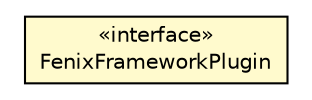 #!/usr/local/bin/dot
#
# Class diagram 
# Generated by UMLGraph version 5.1 (http://www.umlgraph.org/)
#

digraph G {
	edge [fontname="Helvetica",fontsize=10,labelfontname="Helvetica",labelfontsize=10];
	node [fontname="Helvetica",fontsize=10,shape=plaintext];
	nodesep=0.25;
	ranksep=0.5;
	// pt.ist.fenixframework.FenixFrameworkPlugin
	c20484 [label=<<table title="pt.ist.fenixframework.FenixFrameworkPlugin" border="0" cellborder="1" cellspacing="0" cellpadding="2" port="p" bgcolor="lemonChiffon" href="./FenixFrameworkPlugin.html">
		<tr><td><table border="0" cellspacing="0" cellpadding="1">
<tr><td align="center" balign="center"> &#171;interface&#187; </td></tr>
<tr><td align="center" balign="center"> FenixFrameworkPlugin </td></tr>
		</table></td></tr>
		</table>>, fontname="Helvetica", fontcolor="black", fontsize=10.0];
}

